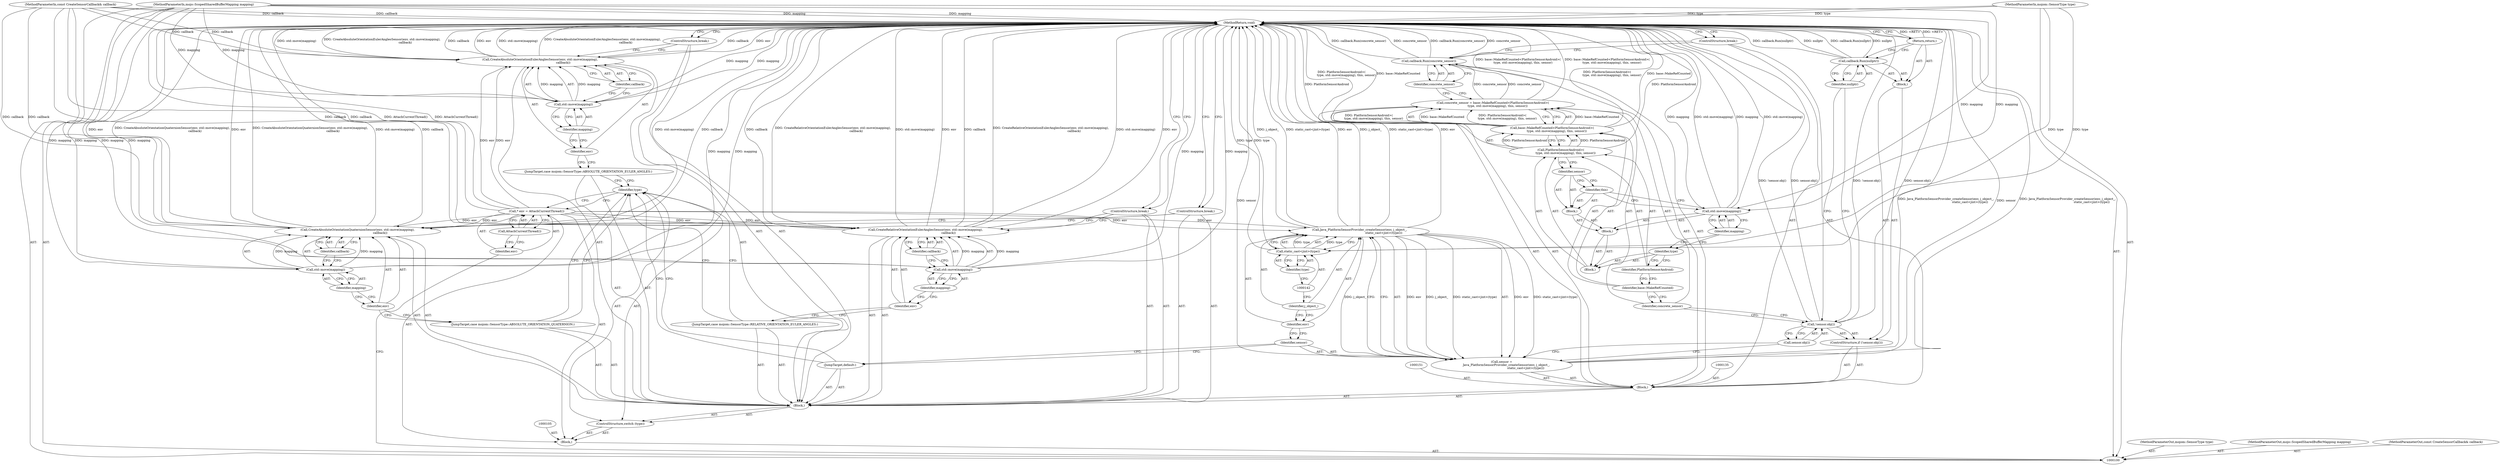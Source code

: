 digraph "1_Chrome_c0c8978849ac57e4ecd613ddc8ff7852a2054734_18" {
"1000169" [label="(MethodReturn,void)"];
"1000117" [label="(Identifier,callback)"];
"1000118" [label="(ControlStructure,break;)"];
"1000119" [label="(JumpTarget,case mojom::SensorType::ABSOLUTE_ORIENTATION_QUATERNION:)"];
"1000121" [label="(Identifier,env)"];
"1000122" [label="(Call,std::move(mapping))"];
"1000120" [label="(Call,CreateAbsoluteOrientationQuaternionSensor(env, std::move(mapping),\n                                                callback))"];
"1000123" [label="(Identifier,mapping)"];
"1000124" [label="(Identifier,callback)"];
"1000125" [label="(ControlStructure,break;)"];
"1000126" [label="(JumpTarget,case mojom::SensorType::RELATIVE_ORIENTATION_EULER_ANGLES:)"];
"1000128" [label="(Identifier,env)"];
"1000129" [label="(Call,std::move(mapping))"];
"1000127" [label="(Call,CreateRelativeOrientationEulerAnglesSensor(env, std::move(mapping),\n                                                 callback))"];
"1000130" [label="(Identifier,mapping)"];
"1000131" [label="(Identifier,callback)"];
"1000132" [label="(ControlStructure,break;)"];
"1000101" [label="(MethodParameterIn,mojom::SensorType type)"];
"1000241" [label="(MethodParameterOut,mojom::SensorType type)"];
"1000133" [label="(JumpTarget,default:)"];
"1000136" [label="(Call,sensor =\n          Java_PlatformSensorProvider_createSensor(env, j_object_,\n                                                   static_cast<jint>(type)))"];
"1000137" [label="(Identifier,sensor)"];
"1000138" [label="(Call,Java_PlatformSensorProvider_createSensor(env, j_object_,\n                                                   static_cast<jint>(type)))"];
"1000139" [label="(Identifier,env)"];
"1000140" [label="(Identifier,j_object_)"];
"1000141" [label="(Call,static_cast<jint>(type))"];
"1000143" [label="(Identifier,type)"];
"1000145" [label="(Call,!sensor.obj())"];
"1000146" [label="(Call,sensor.obj())"];
"1000147" [label="(Block,)"];
"1000144" [label="(ControlStructure,if (!sensor.obj()))"];
"1000149" [label="(Identifier,nullptr)"];
"1000148" [label="(Call,callback.Run(nullptr))"];
"1000150" [label="(Return,return;)"];
"1000102" [label="(MethodParameterIn,mojo::ScopedSharedBufferMapping mapping)"];
"1000242" [label="(MethodParameterOut,mojo::ScopedSharedBufferMapping mapping)"];
"1000152" [label="(Call,concrete_sensor = base::MakeRefCounted<PlatformSensorAndroid>(\n          type, std::move(mapping), this, sensor))"];
"1000153" [label="(Identifier,concrete_sensor)"];
"1000154" [label="(Call,base::MakeRefCounted<PlatformSensorAndroid>(\n          type, std::move(mapping), this, sensor))"];
"1000155" [label="(Identifier,base::MakeRefCounted)"];
"1000156" [label="(Call,PlatformSensorAndroid>(\n          type, std::move(mapping), this, sensor))"];
"1000157" [label="(Identifier,PlatformSensorAndroid)"];
"1000134" [label="(Block,)"];
"1000158" [label="(Block,)"];
"1000159" [label="(Identifier,type)"];
"1000160" [label="(Block,)"];
"1000161" [label="(Call,std::move(mapping))"];
"1000162" [label="(Identifier,mapping)"];
"1000163" [label="(Block,)"];
"1000164" [label="(Identifier,this)"];
"1000165" [label="(Identifier,sensor)"];
"1000167" [label="(Identifier,concrete_sensor)"];
"1000166" [label="(Call,callback.Run(concrete_sensor))"];
"1000168" [label="(ControlStructure,break;)"];
"1000104" [label="(Block,)"];
"1000103" [label="(MethodParameterIn,const CreateSensorCallback& callback)"];
"1000243" [label="(MethodParameterOut,const CreateSensorCallback& callback)"];
"1000107" [label="(Identifier,env)"];
"1000108" [label="(Call,AttachCurrentThread())"];
"1000106" [label="(Call,* env = AttachCurrentThread())"];
"1000110" [label="(Identifier,type)"];
"1000111" [label="(Block,)"];
"1000109" [label="(ControlStructure,switch (type))"];
"1000112" [label="(JumpTarget,case mojom::SensorType::ABSOLUTE_ORIENTATION_EULER_ANGLES:)"];
"1000114" [label="(Identifier,env)"];
"1000115" [label="(Call,std::move(mapping))"];
"1000113" [label="(Call,CreateAbsoluteOrientationEulerAnglesSensor(env, std::move(mapping),\n                                                 callback))"];
"1000116" [label="(Identifier,mapping)"];
"1000169" -> "1000100"  [label="AST: "];
"1000169" -> "1000150"  [label="CFG: "];
"1000169" -> "1000118"  [label="CFG: "];
"1000169" -> "1000125"  [label="CFG: "];
"1000169" -> "1000132"  [label="CFG: "];
"1000169" -> "1000168"  [label="CFG: "];
"1000113" -> "1000169"  [label="DDG: callback"];
"1000113" -> "1000169"  [label="DDG: env"];
"1000113" -> "1000169"  [label="DDG: std::move(mapping)"];
"1000113" -> "1000169"  [label="DDG: CreateAbsoluteOrientationEulerAnglesSensor(env, std::move(mapping),\n                                                 callback)"];
"1000129" -> "1000169"  [label="DDG: mapping"];
"1000106" -> "1000169"  [label="DDG: AttachCurrentThread()"];
"1000156" -> "1000169"  [label="DDG: PlatformSensorAndroid"];
"1000127" -> "1000169"  [label="DDG: CreateRelativeOrientationEulerAnglesSensor(env, std::move(mapping),\n                                                 callback)"];
"1000127" -> "1000169"  [label="DDG: std::move(mapping)"];
"1000127" -> "1000169"  [label="DDG: env"];
"1000127" -> "1000169"  [label="DDG: callback"];
"1000102" -> "1000169"  [label="DDG: mapping"];
"1000152" -> "1000169"  [label="DDG: base::MakeRefCounted<PlatformSensorAndroid>(\n          type, std::move(mapping), this, sensor)"];
"1000122" -> "1000169"  [label="DDG: mapping"];
"1000138" -> "1000169"  [label="DDG: static_cast<jint>(type)"];
"1000138" -> "1000169"  [label="DDG: env"];
"1000138" -> "1000169"  [label="DDG: j_object_"];
"1000166" -> "1000169"  [label="DDG: callback.Run(concrete_sensor)"];
"1000166" -> "1000169"  [label="DDG: concrete_sensor"];
"1000154" -> "1000169"  [label="DDG: base::MakeRefCounted"];
"1000154" -> "1000169"  [label="DDG: PlatformSensorAndroid>(\n          type, std::move(mapping), this, sensor)"];
"1000103" -> "1000169"  [label="DDG: callback"];
"1000120" -> "1000169"  [label="DDG: env"];
"1000120" -> "1000169"  [label="DDG: CreateAbsoluteOrientationQuaternionSensor(env, std::move(mapping),\n                                                callback)"];
"1000120" -> "1000169"  [label="DDG: std::move(mapping)"];
"1000120" -> "1000169"  [label="DDG: callback"];
"1000148" -> "1000169"  [label="DDG: nullptr"];
"1000148" -> "1000169"  [label="DDG: callback.Run(nullptr)"];
"1000101" -> "1000169"  [label="DDG: type"];
"1000141" -> "1000169"  [label="DDG: type"];
"1000145" -> "1000169"  [label="DDG: !sensor.obj()"];
"1000145" -> "1000169"  [label="DDG: sensor.obj()"];
"1000136" -> "1000169"  [label="DDG: Java_PlatformSensorProvider_createSensor(env, j_object_,\n                                                   static_cast<jint>(type))"];
"1000136" -> "1000169"  [label="DDG: sensor"];
"1000161" -> "1000169"  [label="DDG: mapping"];
"1000161" -> "1000169"  [label="DDG: std::move(mapping)"];
"1000115" -> "1000169"  [label="DDG: mapping"];
"1000150" -> "1000169"  [label="DDG: <RET>"];
"1000117" -> "1000113"  [label="AST: "];
"1000117" -> "1000115"  [label="CFG: "];
"1000113" -> "1000117"  [label="CFG: "];
"1000118" -> "1000111"  [label="AST: "];
"1000118" -> "1000113"  [label="CFG: "];
"1000169" -> "1000118"  [label="CFG: "];
"1000119" -> "1000111"  [label="AST: "];
"1000119" -> "1000110"  [label="CFG: "];
"1000121" -> "1000119"  [label="CFG: "];
"1000121" -> "1000120"  [label="AST: "];
"1000121" -> "1000119"  [label="CFG: "];
"1000123" -> "1000121"  [label="CFG: "];
"1000122" -> "1000120"  [label="AST: "];
"1000122" -> "1000123"  [label="CFG: "];
"1000123" -> "1000122"  [label="AST: "];
"1000124" -> "1000122"  [label="CFG: "];
"1000122" -> "1000169"  [label="DDG: mapping"];
"1000122" -> "1000120"  [label="DDG: mapping"];
"1000102" -> "1000122"  [label="DDG: mapping"];
"1000120" -> "1000111"  [label="AST: "];
"1000120" -> "1000124"  [label="CFG: "];
"1000121" -> "1000120"  [label="AST: "];
"1000122" -> "1000120"  [label="AST: "];
"1000124" -> "1000120"  [label="AST: "];
"1000125" -> "1000120"  [label="CFG: "];
"1000120" -> "1000169"  [label="DDG: env"];
"1000120" -> "1000169"  [label="DDG: CreateAbsoluteOrientationQuaternionSensor(env, std::move(mapping),\n                                                callback)"];
"1000120" -> "1000169"  [label="DDG: std::move(mapping)"];
"1000120" -> "1000169"  [label="DDG: callback"];
"1000106" -> "1000120"  [label="DDG: env"];
"1000122" -> "1000120"  [label="DDG: mapping"];
"1000103" -> "1000120"  [label="DDG: callback"];
"1000123" -> "1000122"  [label="AST: "];
"1000123" -> "1000121"  [label="CFG: "];
"1000122" -> "1000123"  [label="CFG: "];
"1000124" -> "1000120"  [label="AST: "];
"1000124" -> "1000122"  [label="CFG: "];
"1000120" -> "1000124"  [label="CFG: "];
"1000125" -> "1000111"  [label="AST: "];
"1000125" -> "1000120"  [label="CFG: "];
"1000169" -> "1000125"  [label="CFG: "];
"1000126" -> "1000111"  [label="AST: "];
"1000126" -> "1000110"  [label="CFG: "];
"1000128" -> "1000126"  [label="CFG: "];
"1000128" -> "1000127"  [label="AST: "];
"1000128" -> "1000126"  [label="CFG: "];
"1000130" -> "1000128"  [label="CFG: "];
"1000129" -> "1000127"  [label="AST: "];
"1000129" -> "1000130"  [label="CFG: "];
"1000130" -> "1000129"  [label="AST: "];
"1000131" -> "1000129"  [label="CFG: "];
"1000129" -> "1000169"  [label="DDG: mapping"];
"1000129" -> "1000127"  [label="DDG: mapping"];
"1000102" -> "1000129"  [label="DDG: mapping"];
"1000127" -> "1000111"  [label="AST: "];
"1000127" -> "1000131"  [label="CFG: "];
"1000128" -> "1000127"  [label="AST: "];
"1000129" -> "1000127"  [label="AST: "];
"1000131" -> "1000127"  [label="AST: "];
"1000132" -> "1000127"  [label="CFG: "];
"1000127" -> "1000169"  [label="DDG: CreateRelativeOrientationEulerAnglesSensor(env, std::move(mapping),\n                                                 callback)"];
"1000127" -> "1000169"  [label="DDG: std::move(mapping)"];
"1000127" -> "1000169"  [label="DDG: env"];
"1000127" -> "1000169"  [label="DDG: callback"];
"1000106" -> "1000127"  [label="DDG: env"];
"1000129" -> "1000127"  [label="DDG: mapping"];
"1000103" -> "1000127"  [label="DDG: callback"];
"1000130" -> "1000129"  [label="AST: "];
"1000130" -> "1000128"  [label="CFG: "];
"1000129" -> "1000130"  [label="CFG: "];
"1000131" -> "1000127"  [label="AST: "];
"1000131" -> "1000129"  [label="CFG: "];
"1000127" -> "1000131"  [label="CFG: "];
"1000132" -> "1000111"  [label="AST: "];
"1000132" -> "1000127"  [label="CFG: "];
"1000169" -> "1000132"  [label="CFG: "];
"1000101" -> "1000100"  [label="AST: "];
"1000101" -> "1000169"  [label="DDG: type"];
"1000101" -> "1000141"  [label="DDG: type"];
"1000241" -> "1000100"  [label="AST: "];
"1000133" -> "1000111"  [label="AST: "];
"1000133" -> "1000110"  [label="CFG: "];
"1000137" -> "1000133"  [label="CFG: "];
"1000136" -> "1000134"  [label="AST: "];
"1000136" -> "1000138"  [label="CFG: "];
"1000137" -> "1000136"  [label="AST: "];
"1000138" -> "1000136"  [label="AST: "];
"1000146" -> "1000136"  [label="CFG: "];
"1000136" -> "1000169"  [label="DDG: Java_PlatformSensorProvider_createSensor(env, j_object_,\n                                                   static_cast<jint>(type))"];
"1000136" -> "1000169"  [label="DDG: sensor"];
"1000138" -> "1000136"  [label="DDG: env"];
"1000138" -> "1000136"  [label="DDG: j_object_"];
"1000138" -> "1000136"  [label="DDG: static_cast<jint>(type)"];
"1000137" -> "1000136"  [label="AST: "];
"1000137" -> "1000133"  [label="CFG: "];
"1000139" -> "1000137"  [label="CFG: "];
"1000138" -> "1000136"  [label="AST: "];
"1000138" -> "1000141"  [label="CFG: "];
"1000139" -> "1000138"  [label="AST: "];
"1000140" -> "1000138"  [label="AST: "];
"1000141" -> "1000138"  [label="AST: "];
"1000136" -> "1000138"  [label="CFG: "];
"1000138" -> "1000169"  [label="DDG: static_cast<jint>(type)"];
"1000138" -> "1000169"  [label="DDG: env"];
"1000138" -> "1000169"  [label="DDG: j_object_"];
"1000138" -> "1000136"  [label="DDG: env"];
"1000138" -> "1000136"  [label="DDG: j_object_"];
"1000138" -> "1000136"  [label="DDG: static_cast<jint>(type)"];
"1000106" -> "1000138"  [label="DDG: env"];
"1000141" -> "1000138"  [label="DDG: type"];
"1000139" -> "1000138"  [label="AST: "];
"1000139" -> "1000137"  [label="CFG: "];
"1000140" -> "1000139"  [label="CFG: "];
"1000140" -> "1000138"  [label="AST: "];
"1000140" -> "1000139"  [label="CFG: "];
"1000142" -> "1000140"  [label="CFG: "];
"1000141" -> "1000138"  [label="AST: "];
"1000141" -> "1000143"  [label="CFG: "];
"1000142" -> "1000141"  [label="AST: "];
"1000143" -> "1000141"  [label="AST: "];
"1000138" -> "1000141"  [label="CFG: "];
"1000141" -> "1000169"  [label="DDG: type"];
"1000141" -> "1000138"  [label="DDG: type"];
"1000101" -> "1000141"  [label="DDG: type"];
"1000143" -> "1000141"  [label="AST: "];
"1000143" -> "1000142"  [label="CFG: "];
"1000141" -> "1000143"  [label="CFG: "];
"1000145" -> "1000144"  [label="AST: "];
"1000145" -> "1000146"  [label="CFG: "];
"1000146" -> "1000145"  [label="AST: "];
"1000149" -> "1000145"  [label="CFG: "];
"1000153" -> "1000145"  [label="CFG: "];
"1000145" -> "1000169"  [label="DDG: !sensor.obj()"];
"1000145" -> "1000169"  [label="DDG: sensor.obj()"];
"1000146" -> "1000145"  [label="AST: "];
"1000146" -> "1000136"  [label="CFG: "];
"1000145" -> "1000146"  [label="CFG: "];
"1000147" -> "1000144"  [label="AST: "];
"1000148" -> "1000147"  [label="AST: "];
"1000150" -> "1000147"  [label="AST: "];
"1000144" -> "1000134"  [label="AST: "];
"1000145" -> "1000144"  [label="AST: "];
"1000147" -> "1000144"  [label="AST: "];
"1000149" -> "1000148"  [label="AST: "];
"1000149" -> "1000145"  [label="CFG: "];
"1000148" -> "1000149"  [label="CFG: "];
"1000148" -> "1000147"  [label="AST: "];
"1000148" -> "1000149"  [label="CFG: "];
"1000149" -> "1000148"  [label="AST: "];
"1000150" -> "1000148"  [label="CFG: "];
"1000148" -> "1000169"  [label="DDG: nullptr"];
"1000148" -> "1000169"  [label="DDG: callback.Run(nullptr)"];
"1000150" -> "1000147"  [label="AST: "];
"1000150" -> "1000148"  [label="CFG: "];
"1000169" -> "1000150"  [label="CFG: "];
"1000150" -> "1000169"  [label="DDG: <RET>"];
"1000102" -> "1000100"  [label="AST: "];
"1000102" -> "1000169"  [label="DDG: mapping"];
"1000102" -> "1000115"  [label="DDG: mapping"];
"1000102" -> "1000122"  [label="DDG: mapping"];
"1000102" -> "1000129"  [label="DDG: mapping"];
"1000102" -> "1000161"  [label="DDG: mapping"];
"1000242" -> "1000100"  [label="AST: "];
"1000152" -> "1000134"  [label="AST: "];
"1000152" -> "1000154"  [label="CFG: "];
"1000153" -> "1000152"  [label="AST: "];
"1000154" -> "1000152"  [label="AST: "];
"1000167" -> "1000152"  [label="CFG: "];
"1000152" -> "1000169"  [label="DDG: base::MakeRefCounted<PlatformSensorAndroid>(\n          type, std::move(mapping), this, sensor)"];
"1000154" -> "1000152"  [label="DDG: base::MakeRefCounted"];
"1000154" -> "1000152"  [label="DDG: PlatformSensorAndroid>(\n          type, std::move(mapping), this, sensor)"];
"1000152" -> "1000166"  [label="DDG: concrete_sensor"];
"1000153" -> "1000152"  [label="AST: "];
"1000153" -> "1000145"  [label="CFG: "];
"1000155" -> "1000153"  [label="CFG: "];
"1000154" -> "1000152"  [label="AST: "];
"1000154" -> "1000156"  [label="CFG: "];
"1000155" -> "1000154"  [label="AST: "];
"1000156" -> "1000154"  [label="AST: "];
"1000152" -> "1000154"  [label="CFG: "];
"1000154" -> "1000169"  [label="DDG: base::MakeRefCounted"];
"1000154" -> "1000169"  [label="DDG: PlatformSensorAndroid>(\n          type, std::move(mapping), this, sensor)"];
"1000154" -> "1000152"  [label="DDG: base::MakeRefCounted"];
"1000154" -> "1000152"  [label="DDG: PlatformSensorAndroid>(\n          type, std::move(mapping), this, sensor)"];
"1000156" -> "1000154"  [label="DDG: PlatformSensorAndroid"];
"1000155" -> "1000154"  [label="AST: "];
"1000155" -> "1000153"  [label="CFG: "];
"1000157" -> "1000155"  [label="CFG: "];
"1000156" -> "1000154"  [label="AST: "];
"1000156" -> "1000165"  [label="CFG: "];
"1000157" -> "1000156"  [label="AST: "];
"1000158" -> "1000156"  [label="AST: "];
"1000154" -> "1000156"  [label="CFG: "];
"1000156" -> "1000169"  [label="DDG: PlatformSensorAndroid"];
"1000156" -> "1000154"  [label="DDG: PlatformSensorAndroid"];
"1000157" -> "1000156"  [label="AST: "];
"1000157" -> "1000155"  [label="CFG: "];
"1000159" -> "1000157"  [label="CFG: "];
"1000134" -> "1000111"  [label="AST: "];
"1000135" -> "1000134"  [label="AST: "];
"1000136" -> "1000134"  [label="AST: "];
"1000144" -> "1000134"  [label="AST: "];
"1000151" -> "1000134"  [label="AST: "];
"1000152" -> "1000134"  [label="AST: "];
"1000166" -> "1000134"  [label="AST: "];
"1000168" -> "1000134"  [label="AST: "];
"1000158" -> "1000156"  [label="AST: "];
"1000159" -> "1000158"  [label="AST: "];
"1000160" -> "1000158"  [label="AST: "];
"1000159" -> "1000158"  [label="AST: "];
"1000159" -> "1000157"  [label="CFG: "];
"1000162" -> "1000159"  [label="CFG: "];
"1000160" -> "1000158"  [label="AST: "];
"1000161" -> "1000160"  [label="AST: "];
"1000163" -> "1000160"  [label="AST: "];
"1000161" -> "1000160"  [label="AST: "];
"1000161" -> "1000162"  [label="CFG: "];
"1000162" -> "1000161"  [label="AST: "];
"1000164" -> "1000161"  [label="CFG: "];
"1000161" -> "1000169"  [label="DDG: mapping"];
"1000161" -> "1000169"  [label="DDG: std::move(mapping)"];
"1000102" -> "1000161"  [label="DDG: mapping"];
"1000162" -> "1000161"  [label="AST: "];
"1000162" -> "1000159"  [label="CFG: "];
"1000161" -> "1000162"  [label="CFG: "];
"1000163" -> "1000160"  [label="AST: "];
"1000164" -> "1000163"  [label="AST: "];
"1000165" -> "1000163"  [label="AST: "];
"1000164" -> "1000163"  [label="AST: "];
"1000164" -> "1000161"  [label="CFG: "];
"1000165" -> "1000164"  [label="CFG: "];
"1000165" -> "1000163"  [label="AST: "];
"1000165" -> "1000164"  [label="CFG: "];
"1000156" -> "1000165"  [label="CFG: "];
"1000167" -> "1000166"  [label="AST: "];
"1000167" -> "1000152"  [label="CFG: "];
"1000166" -> "1000167"  [label="CFG: "];
"1000166" -> "1000134"  [label="AST: "];
"1000166" -> "1000167"  [label="CFG: "];
"1000167" -> "1000166"  [label="AST: "];
"1000168" -> "1000166"  [label="CFG: "];
"1000166" -> "1000169"  [label="DDG: callback.Run(concrete_sensor)"];
"1000166" -> "1000169"  [label="DDG: concrete_sensor"];
"1000152" -> "1000166"  [label="DDG: concrete_sensor"];
"1000168" -> "1000134"  [label="AST: "];
"1000168" -> "1000166"  [label="CFG: "];
"1000169" -> "1000168"  [label="CFG: "];
"1000104" -> "1000100"  [label="AST: "];
"1000105" -> "1000104"  [label="AST: "];
"1000106" -> "1000104"  [label="AST: "];
"1000109" -> "1000104"  [label="AST: "];
"1000103" -> "1000100"  [label="AST: "];
"1000103" -> "1000169"  [label="DDG: callback"];
"1000103" -> "1000113"  [label="DDG: callback"];
"1000103" -> "1000120"  [label="DDG: callback"];
"1000103" -> "1000127"  [label="DDG: callback"];
"1000243" -> "1000100"  [label="AST: "];
"1000107" -> "1000106"  [label="AST: "];
"1000107" -> "1000100"  [label="CFG: "];
"1000108" -> "1000107"  [label="CFG: "];
"1000108" -> "1000106"  [label="AST: "];
"1000108" -> "1000107"  [label="CFG: "];
"1000106" -> "1000108"  [label="CFG: "];
"1000106" -> "1000104"  [label="AST: "];
"1000106" -> "1000108"  [label="CFG: "];
"1000107" -> "1000106"  [label="AST: "];
"1000108" -> "1000106"  [label="AST: "];
"1000110" -> "1000106"  [label="CFG: "];
"1000106" -> "1000169"  [label="DDG: AttachCurrentThread()"];
"1000106" -> "1000113"  [label="DDG: env"];
"1000106" -> "1000120"  [label="DDG: env"];
"1000106" -> "1000127"  [label="DDG: env"];
"1000106" -> "1000138"  [label="DDG: env"];
"1000110" -> "1000109"  [label="AST: "];
"1000110" -> "1000106"  [label="CFG: "];
"1000112" -> "1000110"  [label="CFG: "];
"1000119" -> "1000110"  [label="CFG: "];
"1000126" -> "1000110"  [label="CFG: "];
"1000133" -> "1000110"  [label="CFG: "];
"1000111" -> "1000109"  [label="AST: "];
"1000112" -> "1000111"  [label="AST: "];
"1000113" -> "1000111"  [label="AST: "];
"1000118" -> "1000111"  [label="AST: "];
"1000119" -> "1000111"  [label="AST: "];
"1000120" -> "1000111"  [label="AST: "];
"1000125" -> "1000111"  [label="AST: "];
"1000126" -> "1000111"  [label="AST: "];
"1000127" -> "1000111"  [label="AST: "];
"1000132" -> "1000111"  [label="AST: "];
"1000133" -> "1000111"  [label="AST: "];
"1000134" -> "1000111"  [label="AST: "];
"1000109" -> "1000104"  [label="AST: "];
"1000110" -> "1000109"  [label="AST: "];
"1000111" -> "1000109"  [label="AST: "];
"1000112" -> "1000111"  [label="AST: "];
"1000112" -> "1000110"  [label="CFG: "];
"1000114" -> "1000112"  [label="CFG: "];
"1000114" -> "1000113"  [label="AST: "];
"1000114" -> "1000112"  [label="CFG: "];
"1000116" -> "1000114"  [label="CFG: "];
"1000115" -> "1000113"  [label="AST: "];
"1000115" -> "1000116"  [label="CFG: "];
"1000116" -> "1000115"  [label="AST: "];
"1000117" -> "1000115"  [label="CFG: "];
"1000115" -> "1000169"  [label="DDG: mapping"];
"1000115" -> "1000113"  [label="DDG: mapping"];
"1000102" -> "1000115"  [label="DDG: mapping"];
"1000113" -> "1000111"  [label="AST: "];
"1000113" -> "1000117"  [label="CFG: "];
"1000114" -> "1000113"  [label="AST: "];
"1000115" -> "1000113"  [label="AST: "];
"1000117" -> "1000113"  [label="AST: "];
"1000118" -> "1000113"  [label="CFG: "];
"1000113" -> "1000169"  [label="DDG: callback"];
"1000113" -> "1000169"  [label="DDG: env"];
"1000113" -> "1000169"  [label="DDG: std::move(mapping)"];
"1000113" -> "1000169"  [label="DDG: CreateAbsoluteOrientationEulerAnglesSensor(env, std::move(mapping),\n                                                 callback)"];
"1000106" -> "1000113"  [label="DDG: env"];
"1000115" -> "1000113"  [label="DDG: mapping"];
"1000103" -> "1000113"  [label="DDG: callback"];
"1000116" -> "1000115"  [label="AST: "];
"1000116" -> "1000114"  [label="CFG: "];
"1000115" -> "1000116"  [label="CFG: "];
}
